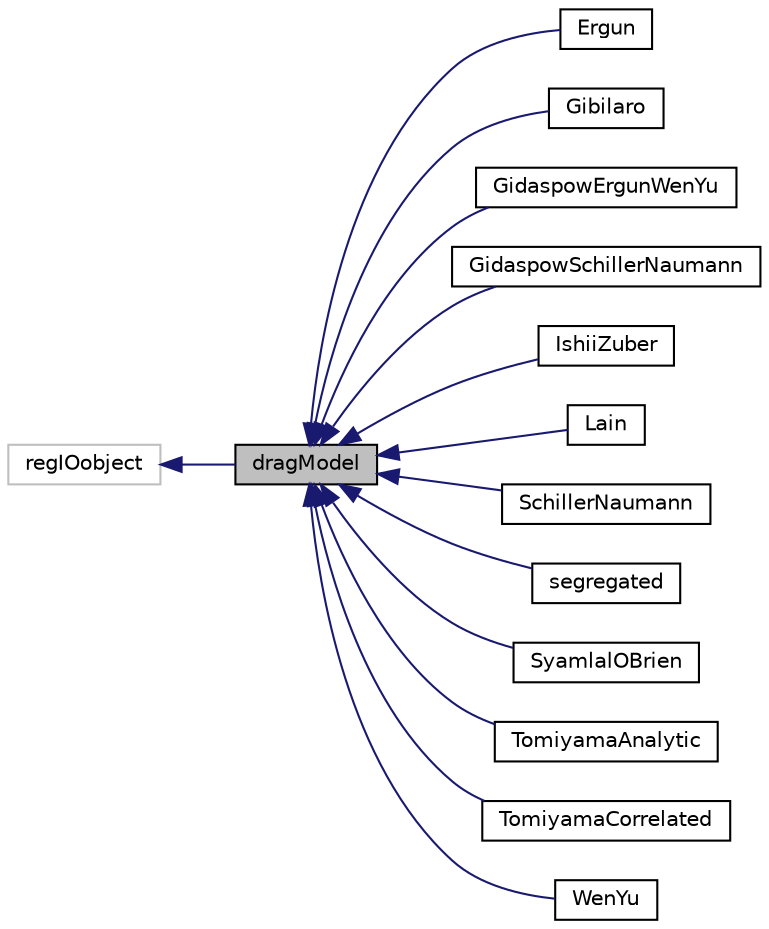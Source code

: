 digraph "dragModel"
{
  bgcolor="transparent";
  edge [fontname="Helvetica",fontsize="10",labelfontname="Helvetica",labelfontsize="10"];
  node [fontname="Helvetica",fontsize="10",shape=record];
  rankdir="LR";
  Node1 [label="dragModel",height=0.2,width=0.4,color="black", fillcolor="grey75", style="filled", fontcolor="black"];
  Node2 -> Node1 [dir="back",color="midnightblue",fontsize="10",style="solid",fontname="Helvetica"];
  Node2 [label="regIOobject",height=0.2,width=0.4,color="grey75"];
  Node1 -> Node3 [dir="back",color="midnightblue",fontsize="10",style="solid",fontname="Helvetica"];
  Node3 [label="Ergun",height=0.2,width=0.4,color="black",URL="$a00036.html",tooltip="H, Enwald, E. Peirano, A-E Almstedt &#39;Eulerian Two-Phase Flow Theory Applied to Fluidization&#39; Int..."];
  Node1 -> Node4 [dir="back",color="midnightblue",fontsize="10",style="solid",fontname="Helvetica"];
  Node4 [label="Gibilaro",height=0.2,width=0.4,color="black",URL="$a00051.html",tooltip="H, Enwald, E. Peirano, A-E Almstedt &#39;Eulerian Two-Phase Flow Theory Applied to Fluidization&#39; Int..."];
  Node1 -> Node5 [dir="back",color="midnightblue",fontsize="10",style="solid",fontname="Helvetica"];
  Node5 [label="GidaspowErgunWenYu",height=0.2,width=0.4,color="black",URL="$a00054.html",tooltip="Gidaspow, Ergun, Wen and Yu drag model. "];
  Node1 -> Node6 [dir="back",color="midnightblue",fontsize="10",style="solid",fontname="Helvetica"];
  Node6 [label="GidaspowSchillerNaumann",height=0.2,width=0.4,color="black",URL="$a00055.html",tooltip="Gidaspow, Schiller and Naumann drag model. "];
  Node1 -> Node7 [dir="back",color="midnightblue",fontsize="10",style="solid",fontname="Helvetica"];
  Node7 [label="IshiiZuber",height=0.2,width=0.4,color="black",URL="$a00069.html",tooltip="Ishii and Zuber (1979) drag model for dense dispersed bubbly flows. "];
  Node1 -> Node8 [dir="back",color="midnightblue",fontsize="10",style="solid",fontname="Helvetica"];
  Node8 [label="Lain",height=0.2,width=0.4,color="black",URL="$a00076.html",tooltip="Drag model of Lain et al. "];
  Node1 -> Node9 [dir="back",color="midnightblue",fontsize="10",style="solid",fontname="Helvetica"];
  Node9 [label="SchillerNaumann",height=0.2,width=0.4,color="black",URL="$a00140.html",tooltip="Schiller and Naumann drag model for dispersed bubbly flows. "];
  Node1 -> Node10 [dir="back",color="midnightblue",fontsize="10",style="solid",fontname="Helvetica"];
  Node10 [label="segregated",height=0.2,width=0.4,color="black",URL="$a00141.html",tooltip="Segregated drag model for use in regions with no obvious dispersed phase. "];
  Node1 -> Node11 [dir="back",color="midnightblue",fontsize="10",style="solid",fontname="Helvetica"];
  Node11 [label="SyamlalOBrien",height=0.2,width=0.4,color="black",URL="$a00149.html",tooltip="Syamlal, M., Rogers, W. and O&#39;Brien, T. J. (1993) MFIX documentation, Theory Guide. Technical Note DOE/METC-94/1004. Morgantown, West Virginia, USA. "];
  Node1 -> Node12 [dir="back",color="midnightblue",fontsize="10",style="solid",fontname="Helvetica"];
  Node12 [label="TomiyamaAnalytic",height=0.2,width=0.4,color="black",URL="$a00154.html",tooltip="Analytical drag model of Tomiyama et al. "];
  Node1 -> Node13 [dir="back",color="midnightblue",fontsize="10",style="solid",fontname="Helvetica"];
  Node13 [label="TomiyamaCorrelated",height=0.2,width=0.4,color="black",URL="$a00156.html",tooltip="Correlation of Tomiyama et al. "];
  Node1 -> Node14 [dir="back",color="midnightblue",fontsize="10",style="solid",fontname="Helvetica"];
  Node14 [label="WenYu",height=0.2,width=0.4,color="black",URL="$a00187.html",tooltip="Wen and Yu drag model. "];
}
